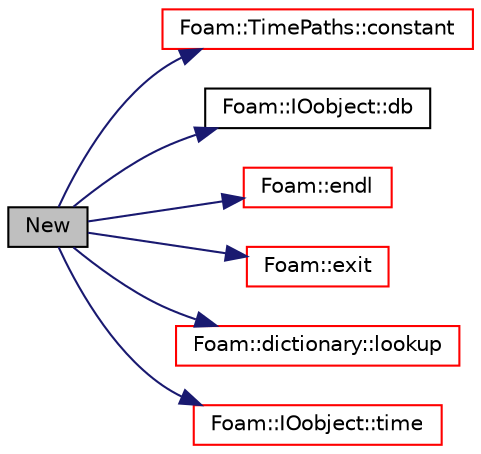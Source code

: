 digraph "New"
{
  bgcolor="transparent";
  edge [fontname="Helvetica",fontsize="10",labelfontname="Helvetica",labelfontsize="10"];
  node [fontname="Helvetica",fontsize="10",shape=record];
  rankdir="LR";
  Node9 [label="New",height=0.2,width=0.4,color="black", fillcolor="grey75", style="filled", fontcolor="black"];
  Node9 -> Node10 [color="midnightblue",fontsize="10",style="solid",fontname="Helvetica"];
  Node10 [label="Foam::TimePaths::constant",height=0.2,width=0.4,color="red",URL="$a27461.html#ab16cfc6e7be33ff5683a856ae077433c",tooltip="Return constant name. "];
  Node9 -> Node12 [color="midnightblue",fontsize="10",style="solid",fontname="Helvetica"];
  Node12 [label="Foam::IOobject::db",height=0.2,width=0.4,color="black",URL="$a27249.html#a65cc75d9f80b1df5c3184fb2274a97f1",tooltip="Return the local objectRegistry. "];
  Node9 -> Node13 [color="midnightblue",fontsize="10",style="solid",fontname="Helvetica"];
  Node13 [label="Foam::endl",height=0.2,width=0.4,color="red",URL="$a21851.html#a2db8fe02a0d3909e9351bb4275b23ce4",tooltip="Add newline and flush stream. "];
  Node9 -> Node15 [color="midnightblue",fontsize="10",style="solid",fontname="Helvetica"];
  Node15 [label="Foam::exit",height=0.2,width=0.4,color="red",URL="$a21851.html#a06ca7250d8e89caf05243ec094843642"];
  Node9 -> Node62 [color="midnightblue",fontsize="10",style="solid",fontname="Helvetica"];
  Node62 [label="Foam::dictionary::lookup",height=0.2,width=0.4,color="red",URL="$a27129.html#a6a0727fa523e48977e27348663def509",tooltip="Find and return an entry data stream. "];
  Node9 -> Node189 [color="midnightblue",fontsize="10",style="solid",fontname="Helvetica"];
  Node189 [label="Foam::IOobject::time",height=0.2,width=0.4,color="red",URL="$a27249.html#a1ed86245b170b9f651f62650b1827500",tooltip="Return time. "];
}
